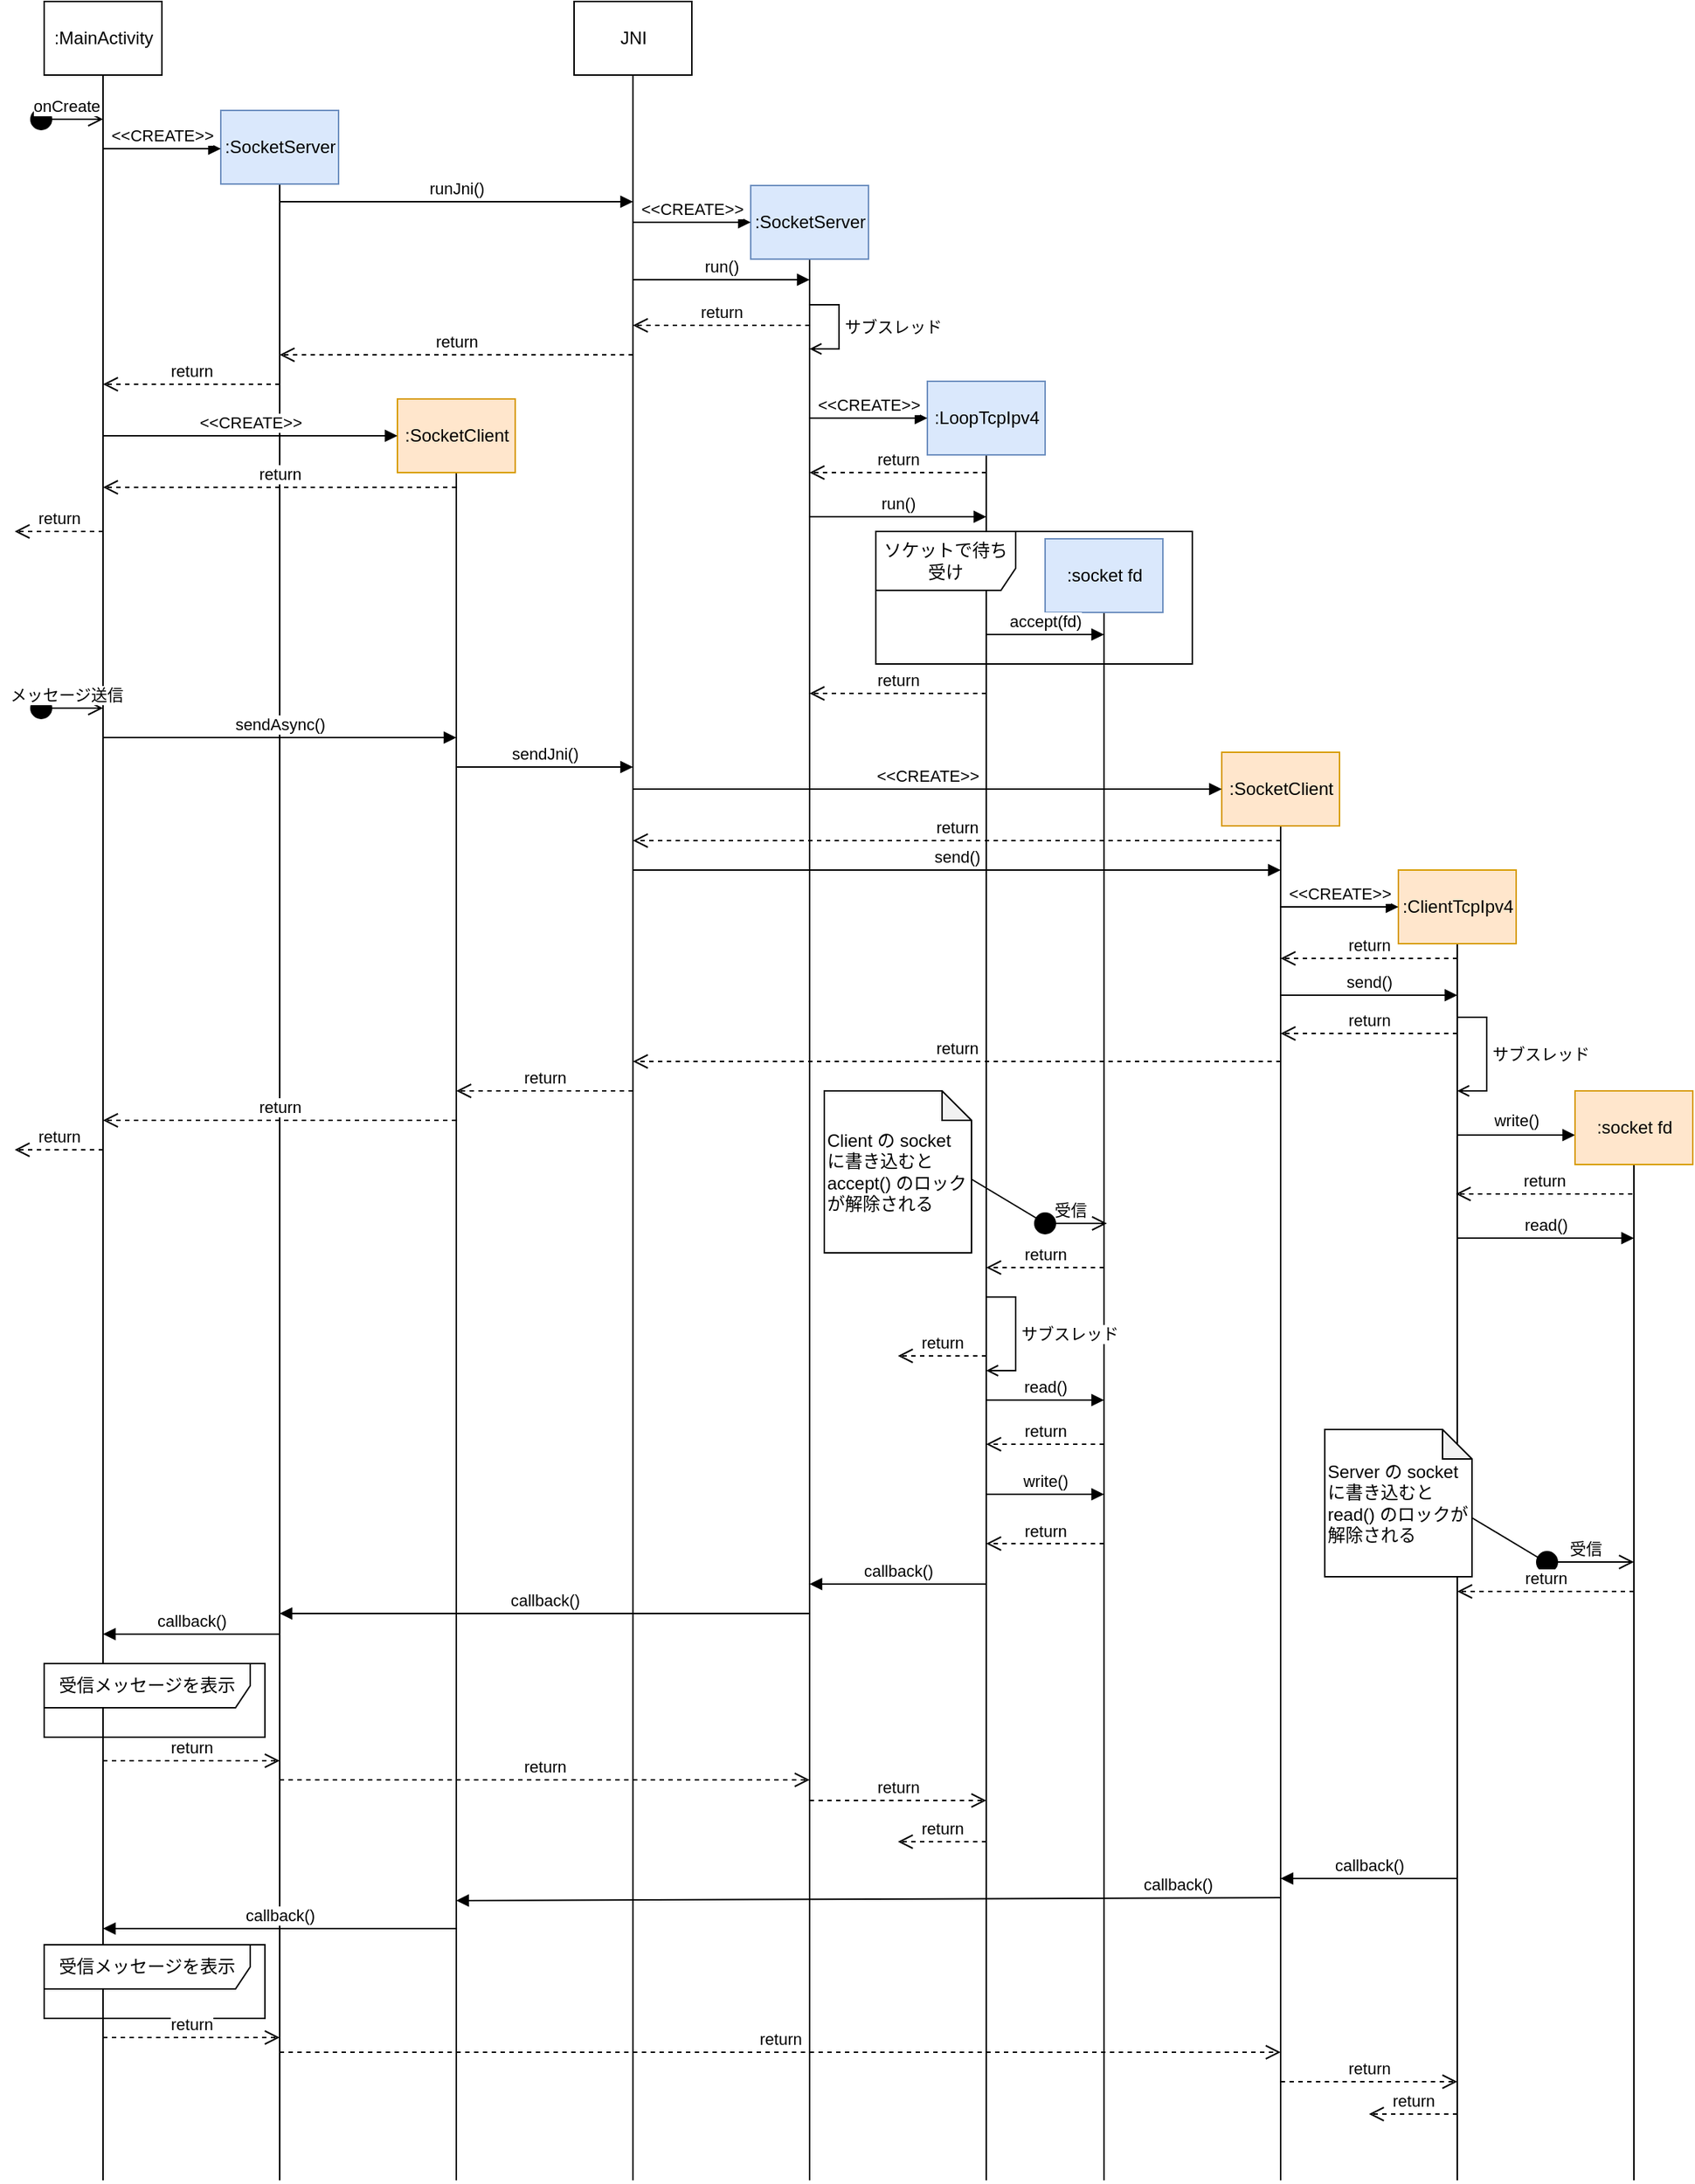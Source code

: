 <mxfile version="18.1.3" type="device"><diagram id="ki0-I_-C11qzLzrZSvMg" name="Page-1"><mxGraphModel dx="1238" dy="921" grid="1" gridSize="10" guides="1" tooltips="1" connect="1" arrows="1" fold="1" page="1" pageScale="1" pageWidth="827" pageHeight="1169" math="0" shadow="0"><root><mxCell id="0"/><mxCell id="1" parent="0"/><mxCell id="cSYrQ3DJQ4ALoSzXl8ST-2" style="edgeStyle=orthogonalEdgeStyle;rounded=0;orthogonalLoop=1;jettySize=auto;html=1;endArrow=none;endFill=0;" parent="1" source="cSYrQ3DJQ4ALoSzXl8ST-1" edge="1"><mxGeometry relative="1" as="geometry"><mxPoint x="80" y="1520" as="targetPoint"/></mxGeometry></mxCell><mxCell id="cSYrQ3DJQ4ALoSzXl8ST-1" value=":MainActivity" style="html=1;" parent="1" vertex="1"><mxGeometry x="40" y="40" width="80" height="50" as="geometry"/></mxCell><mxCell id="cSYrQ3DJQ4ALoSzXl8ST-4" style="edgeStyle=orthogonalEdgeStyle;rounded=0;orthogonalLoop=1;jettySize=auto;html=1;endArrow=none;endFill=0;" parent="1" source="cSYrQ3DJQ4ALoSzXl8ST-3" edge="1"><mxGeometry relative="1" as="geometry"><mxPoint x="200" y="1520" as="targetPoint"/><Array as="points"><mxPoint x="200" y="760"/></Array></mxGeometry></mxCell><mxCell id="cSYrQ3DJQ4ALoSzXl8ST-3" value=":SocketServer" style="html=1;fillColor=#dae8fc;strokeColor=#6c8ebf;" parent="1" vertex="1"><mxGeometry x="160" y="114" width="80" height="50" as="geometry"/></mxCell><mxCell id="cSYrQ3DJQ4ALoSzXl8ST-5" style="edgeStyle=orthogonalEdgeStyle;rounded=0;orthogonalLoop=1;jettySize=auto;html=1;endArrow=none;endFill=0;" parent="1" source="cSYrQ3DJQ4ALoSzXl8ST-6" edge="1"><mxGeometry relative="1" as="geometry"><mxPoint x="320" y="1520" as="targetPoint"/><Array as="points"><mxPoint x="320" y="760"/></Array></mxGeometry></mxCell><mxCell id="cSYrQ3DJQ4ALoSzXl8ST-6" value=":SocketClient" style="html=1;fillColor=#ffe6cc;strokeColor=#d79b00;" parent="1" vertex="1"><mxGeometry x="280" y="310" width="80" height="50" as="geometry"/></mxCell><mxCell id="cSYrQ3DJQ4ALoSzXl8ST-7" style="edgeStyle=orthogonalEdgeStyle;rounded=0;orthogonalLoop=1;jettySize=auto;html=1;endArrow=none;endFill=0;" parent="1" source="cSYrQ3DJQ4ALoSzXl8ST-8" edge="1"><mxGeometry relative="1" as="geometry"><mxPoint x="440" y="1520" as="targetPoint"/><Array as="points"><mxPoint x="440" y="760"/></Array></mxGeometry></mxCell><mxCell id="cSYrQ3DJQ4ALoSzXl8ST-8" value="JNI" style="html=1;" parent="1" vertex="1"><mxGeometry x="400" y="40" width="80" height="50" as="geometry"/></mxCell><mxCell id="cSYrQ3DJQ4ALoSzXl8ST-9" style="edgeStyle=orthogonalEdgeStyle;rounded=0;orthogonalLoop=1;jettySize=auto;html=1;endArrow=none;endFill=0;" parent="1" source="cSYrQ3DJQ4ALoSzXl8ST-10" edge="1"><mxGeometry relative="1" as="geometry"><mxPoint x="560" y="1520" as="targetPoint"/><Array as="points"><mxPoint x="560" y="760"/></Array></mxGeometry></mxCell><mxCell id="cSYrQ3DJQ4ALoSzXl8ST-10" value=":SocketServer" style="html=1;fillColor=#dae8fc;strokeColor=#6c8ebf;" parent="1" vertex="1"><mxGeometry x="520" y="165" width="80" height="50" as="geometry"/></mxCell><mxCell id="cSYrQ3DJQ4ALoSzXl8ST-11" style="edgeStyle=orthogonalEdgeStyle;rounded=0;orthogonalLoop=1;jettySize=auto;html=1;endArrow=none;endFill=0;" parent="1" source="cSYrQ3DJQ4ALoSzXl8ST-12" edge="1"><mxGeometry relative="1" as="geometry"><mxPoint x="880" y="1520" as="targetPoint"/><Array as="points"><mxPoint x="880" y="760"/></Array></mxGeometry></mxCell><mxCell id="cSYrQ3DJQ4ALoSzXl8ST-12" value=":SocketClient" style="html=1;fillColor=#ffe6cc;strokeColor=#d79b00;" parent="1" vertex="1"><mxGeometry x="840" y="550" width="80" height="50" as="geometry"/></mxCell><mxCell id="cSYrQ3DJQ4ALoSzXl8ST-13" style="edgeStyle=orthogonalEdgeStyle;rounded=0;orthogonalLoop=1;jettySize=auto;html=1;endArrow=none;endFill=0;" parent="1" source="cSYrQ3DJQ4ALoSzXl8ST-14" edge="1"><mxGeometry relative="1" as="geometry"><mxPoint x="680" y="1520" as="targetPoint"/><Array as="points"><mxPoint x="680" y="760"/></Array></mxGeometry></mxCell><mxCell id="cSYrQ3DJQ4ALoSzXl8ST-14" value=":LoopTcpIpv4" style="html=1;fillColor=#dae8fc;strokeColor=#6c8ebf;" parent="1" vertex="1"><mxGeometry x="640" y="298" width="80" height="50" as="geometry"/></mxCell><mxCell id="cSYrQ3DJQ4ALoSzXl8ST-15" style="edgeStyle=orthogonalEdgeStyle;rounded=0;orthogonalLoop=1;jettySize=auto;html=1;endArrow=none;endFill=0;" parent="1" source="cSYrQ3DJQ4ALoSzXl8ST-16" edge="1"><mxGeometry relative="1" as="geometry"><mxPoint x="1000" y="1520" as="targetPoint"/><Array as="points"><mxPoint x="1000" y="760"/></Array></mxGeometry></mxCell><mxCell id="cSYrQ3DJQ4ALoSzXl8ST-16" value=":ClientTcpIpv4" style="html=1;fillColor=#ffe6cc;strokeColor=#d79b00;" parent="1" vertex="1"><mxGeometry x="960" y="630" width="80" height="50" as="geometry"/></mxCell><mxCell id="cSYrQ3DJQ4ALoSzXl8ST-17" value="onCreate" style="html=1;verticalAlign=bottom;startArrow=circle;startFill=1;endArrow=open;startSize=6;endSize=8;rounded=0;" parent="1" edge="1"><mxGeometry width="80" relative="1" as="geometry"><mxPoint x="30" y="120" as="sourcePoint"/><mxPoint x="80" y="120" as="targetPoint"/></mxGeometry></mxCell><mxCell id="cSYrQ3DJQ4ALoSzXl8ST-18" value="&amp;lt;&amp;lt;CREATE&amp;gt;&amp;gt;" style="html=1;verticalAlign=bottom;endArrow=block;rounded=0;" parent="1" edge="1"><mxGeometry width="80" relative="1" as="geometry"><mxPoint x="80" y="140" as="sourcePoint"/><mxPoint x="160" y="140" as="targetPoint"/></mxGeometry></mxCell><mxCell id="cSYrQ3DJQ4ALoSzXl8ST-19" value="&amp;lt;&amp;lt;CREATE&amp;gt;&amp;gt;" style="html=1;verticalAlign=bottom;endArrow=block;rounded=0;entryX=0;entryY=0.5;entryDx=0;entryDy=0;" parent="1" target="cSYrQ3DJQ4ALoSzXl8ST-6" edge="1"><mxGeometry width="80" relative="1" as="geometry"><mxPoint x="80" y="335" as="sourcePoint"/><mxPoint x="160" y="340" as="targetPoint"/></mxGeometry></mxCell><mxCell id="cSYrQ3DJQ4ALoSzXl8ST-20" value="runJni()" style="html=1;verticalAlign=bottom;endArrow=block;rounded=0;" parent="1" edge="1"><mxGeometry width="80" relative="1" as="geometry"><mxPoint x="200" y="176" as="sourcePoint"/><mxPoint x="440" y="176" as="targetPoint"/></mxGeometry></mxCell><mxCell id="cSYrQ3DJQ4ALoSzXl8ST-21" value="return" style="html=1;verticalAlign=bottom;endArrow=open;dashed=1;endSize=8;rounded=0;" parent="1" edge="1"><mxGeometry relative="1" as="geometry"><mxPoint x="440" y="280" as="sourcePoint"/><mxPoint x="200" y="280" as="targetPoint"/></mxGeometry></mxCell><mxCell id="cSYrQ3DJQ4ALoSzXl8ST-22" value="run()" style="html=1;verticalAlign=bottom;endArrow=block;rounded=0;" parent="1" edge="1"><mxGeometry width="80" relative="1" as="geometry"><mxPoint x="440" y="229" as="sourcePoint"/><mxPoint x="560" y="229" as="targetPoint"/></mxGeometry></mxCell><mxCell id="cSYrQ3DJQ4ALoSzXl8ST-23" value="&amp;lt;&amp;lt;CREATE&amp;gt;&amp;gt;" style="html=1;verticalAlign=bottom;endArrow=block;rounded=0;entryX=0;entryY=0.5;entryDx=0;entryDy=0;" parent="1" target="cSYrQ3DJQ4ALoSzXl8ST-14" edge="1"><mxGeometry width="80" relative="1" as="geometry"><mxPoint x="560" y="323" as="sourcePoint"/><mxPoint x="530" y="348" as="targetPoint"/></mxGeometry></mxCell><mxCell id="cSYrQ3DJQ4ALoSzXl8ST-24" value="return" style="html=1;verticalAlign=bottom;endArrow=open;dashed=1;endSize=8;rounded=0;" parent="1" edge="1"><mxGeometry relative="1" as="geometry"><mxPoint x="560" y="260" as="sourcePoint"/><mxPoint x="440" y="260" as="targetPoint"/></mxGeometry></mxCell><mxCell id="cSYrQ3DJQ4ALoSzXl8ST-25" value="return" style="html=1;verticalAlign=bottom;endArrow=open;dashed=1;endSize=8;rounded=0;" parent="1" edge="1"><mxGeometry relative="1" as="geometry"><mxPoint x="200" y="300" as="sourcePoint"/><mxPoint x="80" y="300" as="targetPoint"/></mxGeometry></mxCell><mxCell id="cSYrQ3DJQ4ALoSzXl8ST-26" value="ソケットで待ち受け" style="shape=umlFrame;whiteSpace=wrap;html=1;width=95;height=40;" parent="1" vertex="1"><mxGeometry x="605" y="400" width="215" height="90" as="geometry"/></mxCell><mxCell id="cSYrQ3DJQ4ALoSzXl8ST-28" value="return" style="html=1;verticalAlign=bottom;endArrow=open;dashed=1;endSize=8;rounded=0;" parent="1" edge="1"><mxGeometry relative="1" as="geometry"><mxPoint x="320" y="370" as="sourcePoint"/><mxPoint x="80" y="370" as="targetPoint"/></mxGeometry></mxCell><mxCell id="cSYrQ3DJQ4ALoSzXl8ST-29" value="メッセージ送信" style="html=1;verticalAlign=bottom;startArrow=circle;startFill=1;endArrow=open;startSize=6;endSize=8;rounded=0;" parent="1" edge="1"><mxGeometry width="80" relative="1" as="geometry"><mxPoint x="30" y="520" as="sourcePoint"/><mxPoint x="80" y="520" as="targetPoint"/></mxGeometry></mxCell><mxCell id="cSYrQ3DJQ4ALoSzXl8ST-30" value="sendAsync()" style="html=1;verticalAlign=bottom;endArrow=block;rounded=0;" parent="1" edge="1"><mxGeometry width="80" relative="1" as="geometry"><mxPoint x="80" y="540" as="sourcePoint"/><mxPoint x="320" y="540" as="targetPoint"/></mxGeometry></mxCell><mxCell id="cSYrQ3DJQ4ALoSzXl8ST-31" value="sendJni()" style="html=1;verticalAlign=bottom;endArrow=block;rounded=0;" parent="1" edge="1"><mxGeometry width="80" relative="1" as="geometry"><mxPoint x="320" y="560" as="sourcePoint"/><mxPoint x="440" y="560" as="targetPoint"/></mxGeometry></mxCell><mxCell id="cSYrQ3DJQ4ALoSzXl8ST-32" value="&amp;lt;&amp;lt;CREATE&amp;gt;&amp;gt;" style="html=1;verticalAlign=bottom;endArrow=block;rounded=0;entryX=0;entryY=0.5;entryDx=0;entryDy=0;" parent="1" target="cSYrQ3DJQ4ALoSzXl8ST-10" edge="1"><mxGeometry width="80" relative="1" as="geometry"><mxPoint x="440" y="190" as="sourcePoint"/><mxPoint x="410" y="195" as="targetPoint"/></mxGeometry></mxCell><mxCell id="cSYrQ3DJQ4ALoSzXl8ST-34" value="&amp;lt;&amp;lt;CREATE&amp;gt;&amp;gt;" style="html=1;verticalAlign=bottom;endArrow=block;rounded=0;" parent="1" target="cSYrQ3DJQ4ALoSzXl8ST-12" edge="1"><mxGeometry width="80" relative="1" as="geometry"><mxPoint x="440" y="575" as="sourcePoint"/><mxPoint x="500" y="610" as="targetPoint"/></mxGeometry></mxCell><mxCell id="cSYrQ3DJQ4ALoSzXl8ST-35" value="send()" style="html=1;verticalAlign=bottom;endArrow=block;rounded=0;" parent="1" edge="1"><mxGeometry width="80" relative="1" as="geometry"><mxPoint x="440" y="630" as="sourcePoint"/><mxPoint x="880" y="630" as="targetPoint"/></mxGeometry></mxCell><mxCell id="cSYrQ3DJQ4ALoSzXl8ST-36" value="return" style="html=1;verticalAlign=bottom;endArrow=open;dashed=1;endSize=8;rounded=0;" parent="1" edge="1"><mxGeometry relative="1" as="geometry"><mxPoint x="880" y="610" as="sourcePoint"/><mxPoint x="440" y="610" as="targetPoint"/></mxGeometry></mxCell><mxCell id="cSYrQ3DJQ4ALoSzXl8ST-37" value="&amp;lt;&amp;lt;CREATE&amp;gt;&amp;gt;" style="html=1;verticalAlign=bottom;endArrow=block;rounded=0;entryX=0;entryY=0.5;entryDx=0;entryDy=0;" parent="1" target="cSYrQ3DJQ4ALoSzXl8ST-16" edge="1"><mxGeometry width="80" relative="1" as="geometry"><mxPoint x="880" y="655" as="sourcePoint"/><mxPoint x="840" y="700" as="targetPoint"/></mxGeometry></mxCell><mxCell id="cSYrQ3DJQ4ALoSzXl8ST-38" value="return" style="html=1;verticalAlign=bottom;endArrow=open;dashed=1;endSize=8;rounded=0;" parent="1" edge="1"><mxGeometry relative="1" as="geometry"><mxPoint x="1000" y="690" as="sourcePoint"/><mxPoint x="880" y="690" as="targetPoint"/></mxGeometry></mxCell><mxCell id="cSYrQ3DJQ4ALoSzXl8ST-39" value="send()" style="html=1;verticalAlign=bottom;endArrow=block;rounded=0;" parent="1" edge="1"><mxGeometry width="80" relative="1" as="geometry"><mxPoint x="880" y="715" as="sourcePoint"/><mxPoint x="1000" y="715" as="targetPoint"/></mxGeometry></mxCell><mxCell id="cSYrQ3DJQ4ALoSzXl8ST-40" value="受信" style="html=1;verticalAlign=bottom;startArrow=circle;startFill=1;endArrow=open;startSize=6;endSize=8;rounded=0;" parent="1" edge="1"><mxGeometry width="80" relative="1" as="geometry"><mxPoint x="712" y="870" as="sourcePoint"/><mxPoint x="762" y="870" as="targetPoint"/></mxGeometry></mxCell><mxCell id="cSYrQ3DJQ4ALoSzXl8ST-41" value="" style="html=1;verticalAlign=bottom;endArrow=block;rounded=0;" parent="1" edge="1"><mxGeometry width="80" relative="1" as="geometry"><mxPoint x="1000" y="810" as="sourcePoint"/><mxPoint x="1080" y="810" as="targetPoint"/></mxGeometry></mxCell><mxCell id="cSYrQ3DJQ4ALoSzXl8ST-46" value="write()" style="edgeLabel;html=1;align=center;verticalAlign=middle;resizable=0;points=[];" parent="cSYrQ3DJQ4ALoSzXl8ST-41" vertex="1" connectable="0"><mxGeometry x="-0.625" y="-1" relative="1" as="geometry"><mxPoint x="25" y="-11" as="offset"/></mxGeometry></mxCell><mxCell id="cSYrQ3DJQ4ALoSzXl8ST-68" style="edgeStyle=orthogonalEdgeStyle;rounded=0;orthogonalLoop=1;jettySize=auto;html=1;endArrow=none;endFill=0;" parent="1" source="cSYrQ3DJQ4ALoSzXl8ST-42" edge="1"><mxGeometry relative="1" as="geometry"><mxPoint x="760" y="1520" as="targetPoint"/></mxGeometry></mxCell><mxCell id="cSYrQ3DJQ4ALoSzXl8ST-42" value=":socket fd" style="html=1;fillColor=#dae8fc;strokeColor=#6c8ebf;" parent="1" vertex="1"><mxGeometry x="720" y="405" width="80" height="50" as="geometry"/></mxCell><mxCell id="cSYrQ3DJQ4ALoSzXl8ST-44" style="edgeStyle=orthogonalEdgeStyle;rounded=0;orthogonalLoop=1;jettySize=auto;html=1;endArrow=none;endFill=0;exitX=0.5;exitY=1;exitDx=0;exitDy=0;" parent="1" source="cSYrQ3DJQ4ALoSzXl8ST-45" edge="1"><mxGeometry relative="1" as="geometry"><mxPoint x="1120" y="1520" as="targetPoint"/><Array as="points"/><mxPoint x="1120" y="750" as="sourcePoint"/></mxGeometry></mxCell><mxCell id="cSYrQ3DJQ4ALoSzXl8ST-45" value=":socket fd" style="html=1;fillColor=#ffe6cc;strokeColor=#d79b00;" parent="1" vertex="1"><mxGeometry x="1080" y="780" width="80" height="50" as="geometry"/></mxCell><mxCell id="cSYrQ3DJQ4ALoSzXl8ST-47" value="return" style="html=1;verticalAlign=bottom;endArrow=open;dashed=1;endSize=8;rounded=0;" parent="1" edge="1"><mxGeometry relative="1" as="geometry"><mxPoint x="1119" y="850" as="sourcePoint"/><mxPoint x="999" y="850" as="targetPoint"/></mxGeometry></mxCell><mxCell id="cSYrQ3DJQ4ALoSzXl8ST-48" value="read()" style="html=1;verticalAlign=bottom;endArrow=block;rounded=0;" parent="1" edge="1"><mxGeometry width="80" relative="1" as="geometry"><mxPoint x="680" y="990" as="sourcePoint"/><mxPoint x="760" y="990" as="targetPoint"/></mxGeometry></mxCell><mxCell id="cSYrQ3DJQ4ALoSzXl8ST-49" value="write()" style="html=1;verticalAlign=bottom;endArrow=block;rounded=0;" parent="1" edge="1"><mxGeometry width="80" relative="1" as="geometry"><mxPoint x="680" y="1054" as="sourcePoint"/><mxPoint x="760" y="1054" as="targetPoint"/></mxGeometry></mxCell><mxCell id="cSYrQ3DJQ4ALoSzXl8ST-50" value="return" style="html=1;verticalAlign=bottom;endArrow=open;dashed=1;endSize=8;rounded=0;" parent="1" edge="1"><mxGeometry relative="1" as="geometry"><mxPoint x="760" y="1020" as="sourcePoint"/><mxPoint x="680" y="1020" as="targetPoint"/></mxGeometry></mxCell><mxCell id="cSYrQ3DJQ4ALoSzXl8ST-51" value="return" style="html=1;verticalAlign=bottom;endArrow=open;dashed=1;endSize=8;rounded=0;" parent="1" edge="1"><mxGeometry relative="1" as="geometry"><mxPoint x="760" y="1087.5" as="sourcePoint"/><mxPoint x="680" y="1087.5" as="targetPoint"/></mxGeometry></mxCell><mxCell id="cSYrQ3DJQ4ALoSzXl8ST-52" value="受信" style="html=1;verticalAlign=bottom;startArrow=circle;startFill=1;endArrow=open;startSize=6;endSize=8;rounded=0;" parent="1" edge="1"><mxGeometry width="80" relative="1" as="geometry"><mxPoint x="1053" y="1100" as="sourcePoint"/><mxPoint x="1120" y="1100" as="targetPoint"/></mxGeometry></mxCell><mxCell id="cSYrQ3DJQ4ALoSzXl8ST-53" value="read()" style="html=1;verticalAlign=bottom;endArrow=block;rounded=0;" parent="1" edge="1"><mxGeometry width="80" relative="1" as="geometry"><mxPoint x="1000" y="880" as="sourcePoint"/><mxPoint x="1120" y="880" as="targetPoint"/></mxGeometry></mxCell><mxCell id="cSYrQ3DJQ4ALoSzXl8ST-54" value="return" style="html=1;verticalAlign=bottom;endArrow=open;dashed=1;endSize=8;rounded=0;" parent="1" edge="1"><mxGeometry relative="1" as="geometry"><mxPoint x="1120" y="1120" as="sourcePoint"/><mxPoint x="1000" y="1120" as="targetPoint"/></mxGeometry></mxCell><mxCell id="cSYrQ3DJQ4ALoSzXl8ST-55" value="return" style="html=1;verticalAlign=bottom;endArrow=open;dashed=1;endSize=8;rounded=0;" parent="1" edge="1"><mxGeometry relative="1" as="geometry"><mxPoint x="1000" y="741" as="sourcePoint"/><mxPoint x="880" y="741" as="targetPoint"/></mxGeometry></mxCell><mxCell id="cSYrQ3DJQ4ALoSzXl8ST-56" value="return" style="html=1;verticalAlign=bottom;endArrow=open;dashed=1;endSize=8;rounded=0;" parent="1" edge="1"><mxGeometry relative="1" as="geometry"><mxPoint x="880" y="760" as="sourcePoint"/><mxPoint x="440" y="760" as="targetPoint"/></mxGeometry></mxCell><mxCell id="cSYrQ3DJQ4ALoSzXl8ST-59" value="サブスレッド" style="edgeStyle=orthogonalEdgeStyle;html=1;align=left;spacingLeft=2;endArrow=open;rounded=0;endFill=0;" parent="1" edge="1"><mxGeometry relative="1" as="geometry"><mxPoint x="1000" y="730" as="sourcePoint"/><Array as="points"><mxPoint x="1020" y="730"/><mxPoint x="1020" y="780"/><mxPoint x="1005" y="780"/></Array><mxPoint x="1000" y="780" as="targetPoint"/></mxGeometry></mxCell><mxCell id="cSYrQ3DJQ4ALoSzXl8ST-60" value="サブスレッド" style="edgeStyle=orthogonalEdgeStyle;html=1;align=left;spacingLeft=2;endArrow=open;rounded=0;endFill=0;" parent="1" edge="1"><mxGeometry relative="1" as="geometry"><mxPoint x="560" y="246" as="sourcePoint"/><Array as="points"><mxPoint x="580" y="246"/><mxPoint x="580" y="276"/></Array><mxPoint x="560" y="276" as="targetPoint"/></mxGeometry></mxCell><mxCell id="cSYrQ3DJQ4ALoSzXl8ST-61" value="return" style="html=1;verticalAlign=bottom;endArrow=open;dashed=1;endSize=8;rounded=0;" parent="1" edge="1"><mxGeometry relative="1" as="geometry"><mxPoint x="680" y="360" as="sourcePoint"/><mxPoint x="560" y="360" as="targetPoint"/></mxGeometry></mxCell><mxCell id="cSYrQ3DJQ4ALoSzXl8ST-62" value="run()" style="html=1;verticalAlign=bottom;endArrow=block;rounded=0;" parent="1" edge="1"><mxGeometry width="80" relative="1" as="geometry"><mxPoint x="560" y="390" as="sourcePoint"/><mxPoint x="680" y="390" as="targetPoint"/></mxGeometry></mxCell><mxCell id="cSYrQ3DJQ4ALoSzXl8ST-63" value="return" style="html=1;verticalAlign=bottom;endArrow=open;dashed=1;endSize=8;rounded=0;" parent="1" edge="1"><mxGeometry relative="1" as="geometry"><mxPoint x="680" y="510" as="sourcePoint"/><mxPoint x="560" y="510" as="targetPoint"/></mxGeometry></mxCell><mxCell id="cSYrQ3DJQ4ALoSzXl8ST-64" value="return" style="html=1;verticalAlign=bottom;endArrow=open;dashed=1;endSize=8;rounded=0;" parent="1" edge="1"><mxGeometry relative="1" as="geometry"><mxPoint x="440" y="780" as="sourcePoint"/><mxPoint x="320" y="780" as="targetPoint"/></mxGeometry></mxCell><mxCell id="cSYrQ3DJQ4ALoSzXl8ST-65" value="return" style="html=1;verticalAlign=bottom;endArrow=open;dashed=1;endSize=8;rounded=0;" parent="1" edge="1"><mxGeometry relative="1" as="geometry"><mxPoint x="320" y="800" as="sourcePoint"/><mxPoint x="80" y="800" as="targetPoint"/></mxGeometry></mxCell><mxCell id="cSYrQ3DJQ4ALoSzXl8ST-66" value="return" style="html=1;verticalAlign=bottom;endArrow=open;dashed=1;endSize=8;rounded=0;" parent="1" edge="1"><mxGeometry relative="1" as="geometry"><mxPoint x="80" y="400" as="sourcePoint"/><mxPoint x="20" y="400" as="targetPoint"/></mxGeometry></mxCell><mxCell id="cSYrQ3DJQ4ALoSzXl8ST-67" value="return" style="html=1;verticalAlign=bottom;endArrow=open;dashed=1;endSize=8;rounded=0;" parent="1" edge="1"><mxGeometry relative="1" as="geometry"><mxPoint x="80" y="820" as="sourcePoint"/><mxPoint x="20" y="820" as="targetPoint"/></mxGeometry></mxCell><mxCell id="cSYrQ3DJQ4ALoSzXl8ST-69" value="callback()" style="html=1;verticalAlign=bottom;endArrow=block;rounded=0;" parent="1" edge="1"><mxGeometry width="80" relative="1" as="geometry"><mxPoint x="680" y="1115" as="sourcePoint"/><mxPoint x="560" y="1115" as="targetPoint"/></mxGeometry></mxCell><mxCell id="cSYrQ3DJQ4ALoSzXl8ST-70" value="callback()" style="html=1;verticalAlign=bottom;endArrow=block;rounded=0;" parent="1" edge="1"><mxGeometry width="80" relative="1" as="geometry"><mxPoint x="560" y="1135" as="sourcePoint"/><mxPoint x="200" y="1135" as="targetPoint"/></mxGeometry></mxCell><mxCell id="cSYrQ3DJQ4ALoSzXl8ST-71" value="callback()" style="html=1;verticalAlign=bottom;endArrow=block;rounded=0;" parent="1" edge="1"><mxGeometry width="80" relative="1" as="geometry"><mxPoint x="200" y="1149" as="sourcePoint"/><mxPoint x="80" y="1149" as="targetPoint"/></mxGeometry></mxCell><mxCell id="cSYrQ3DJQ4ALoSzXl8ST-72" value="受信メッセージを表示" style="shape=umlFrame;whiteSpace=wrap;html=1;width=140;height=30;" parent="1" vertex="1"><mxGeometry x="40" y="1169" width="150" height="50" as="geometry"/></mxCell><mxCell id="cSYrQ3DJQ4ALoSzXl8ST-73" value="return" style="html=1;verticalAlign=bottom;endArrow=open;dashed=1;endSize=8;rounded=0;" parent="1" edge="1"><mxGeometry relative="1" as="geometry"><mxPoint x="80" y="1235" as="sourcePoint"/><mxPoint x="200" y="1235" as="targetPoint"/></mxGeometry></mxCell><mxCell id="cSYrQ3DJQ4ALoSzXl8ST-74" value="return" style="html=1;verticalAlign=bottom;endArrow=open;dashed=1;endSize=8;rounded=0;" parent="1" edge="1"><mxGeometry relative="1" as="geometry"><mxPoint x="200" y="1248" as="sourcePoint"/><mxPoint x="560" y="1248" as="targetPoint"/></mxGeometry></mxCell><mxCell id="cSYrQ3DJQ4ALoSzXl8ST-75" value="return" style="html=1;verticalAlign=bottom;endArrow=open;dashed=1;endSize=8;rounded=0;" parent="1" edge="1"><mxGeometry relative="1" as="geometry"><mxPoint x="560" y="1262" as="sourcePoint"/><mxPoint x="680" y="1262" as="targetPoint"/></mxGeometry></mxCell><mxCell id="cSYrQ3DJQ4ALoSzXl8ST-76" value="callback()" style="html=1;verticalAlign=bottom;endArrow=block;rounded=0;" parent="1" edge="1"><mxGeometry width="80" relative="1" as="geometry"><mxPoint x="1000" y="1315" as="sourcePoint"/><mxPoint x="880" y="1315" as="targetPoint"/></mxGeometry></mxCell><mxCell id="cSYrQ3DJQ4ALoSzXl8ST-77" value="callback()" style="html=1;verticalAlign=bottom;endArrow=block;rounded=0;" parent="1" edge="1"><mxGeometry x="-0.75" width="80" relative="1" as="geometry"><mxPoint x="880" y="1328" as="sourcePoint"/><mxPoint x="320" y="1330" as="targetPoint"/><mxPoint as="offset"/></mxGeometry></mxCell><mxCell id="cSYrQ3DJQ4ALoSzXl8ST-78" value="callback()" style="html=1;verticalAlign=bottom;endArrow=block;rounded=0;" parent="1" edge="1"><mxGeometry width="80" relative="1" as="geometry"><mxPoint x="320" y="1349" as="sourcePoint"/><mxPoint x="80" y="1349" as="targetPoint"/></mxGeometry></mxCell><mxCell id="cSYrQ3DJQ4ALoSzXl8ST-79" value="受信メッセージを表示" style="shape=umlFrame;whiteSpace=wrap;html=1;width=140;height=30;" parent="1" vertex="1"><mxGeometry x="40" y="1360" width="150" height="50" as="geometry"/></mxCell><mxCell id="cSYrQ3DJQ4ALoSzXl8ST-80" value="return" style="html=1;verticalAlign=bottom;endArrow=open;dashed=1;endSize=8;rounded=0;" parent="1" edge="1"><mxGeometry relative="1" as="geometry"><mxPoint x="80" y="1423" as="sourcePoint"/><mxPoint x="200" y="1423" as="targetPoint"/></mxGeometry></mxCell><mxCell id="cSYrQ3DJQ4ALoSzXl8ST-81" value="return" style="html=1;verticalAlign=bottom;endArrow=open;dashed=1;endSize=8;rounded=0;" parent="1" edge="1"><mxGeometry relative="1" as="geometry"><mxPoint x="200" y="1433" as="sourcePoint"/><mxPoint x="880" y="1433" as="targetPoint"/></mxGeometry></mxCell><mxCell id="cSYrQ3DJQ4ALoSzXl8ST-82" value="return" style="html=1;verticalAlign=bottom;endArrow=open;dashed=1;endSize=8;rounded=0;" parent="1" edge="1"><mxGeometry relative="1" as="geometry"><mxPoint x="880" y="1453" as="sourcePoint"/><mxPoint x="1000" y="1453" as="targetPoint"/></mxGeometry></mxCell><mxCell id="cSYrQ3DJQ4ALoSzXl8ST-83" value="return" style="html=1;verticalAlign=bottom;endArrow=open;dashed=1;endSize=8;rounded=0;" parent="1" edge="1"><mxGeometry relative="1" as="geometry"><mxPoint x="680" y="960" as="sourcePoint"/><mxPoint x="620" y="960" as="targetPoint"/></mxGeometry></mxCell><mxCell id="cSYrQ3DJQ4ALoSzXl8ST-84" value="return" style="html=1;verticalAlign=bottom;endArrow=open;dashed=1;endSize=8;rounded=0;" parent="1" edge="1"><mxGeometry relative="1" as="geometry"><mxPoint x="1000" y="1475" as="sourcePoint"/><mxPoint x="940" y="1475" as="targetPoint"/></mxGeometry></mxCell><mxCell id="cSYrQ3DJQ4ALoSzXl8ST-85" value="サブスレッド" style="edgeStyle=orthogonalEdgeStyle;html=1;align=left;spacingLeft=2;endArrow=open;rounded=0;endFill=0;" parent="1" edge="1"><mxGeometry relative="1" as="geometry"><mxPoint x="680" y="920" as="sourcePoint"/><Array as="points"><mxPoint x="700" y="920"/><mxPoint x="700" y="970"/><mxPoint x="680" y="970"/></Array><mxPoint x="680" y="970" as="targetPoint"/></mxGeometry></mxCell><mxCell id="BkWZyxN--UpBQ5F9y7EH-1" value="Client の socket に書き込むとaccept() のロックが解除される" style="shape=note;whiteSpace=wrap;html=1;backgroundOutline=1;darkOpacity=0.05;size=20;align=left;" vertex="1" parent="1"><mxGeometry x="570" y="780" width="100" height="110" as="geometry"/></mxCell><mxCell id="BkWZyxN--UpBQ5F9y7EH-3" value="" style="endArrow=none;html=1;rounded=0;" edge="1" parent="1"><mxGeometry width="50" height="50" relative="1" as="geometry"><mxPoint x="720" y="870" as="sourcePoint"/><mxPoint x="670" y="840" as="targetPoint"/></mxGeometry></mxCell><mxCell id="BkWZyxN--UpBQ5F9y7EH-4" value="accept(fd)" style="html=1;verticalAlign=bottom;endArrow=block;rounded=0;" edge="1" parent="1"><mxGeometry width="80" relative="1" as="geometry"><mxPoint x="680" y="470" as="sourcePoint"/><mxPoint x="760" y="470" as="targetPoint"/></mxGeometry></mxCell><mxCell id="BkWZyxN--UpBQ5F9y7EH-5" value="return" style="html=1;verticalAlign=bottom;endArrow=open;dashed=1;endSize=8;rounded=0;" edge="1" parent="1"><mxGeometry relative="1" as="geometry"><mxPoint x="760" y="900" as="sourcePoint"/><mxPoint x="680" y="900" as="targetPoint"/></mxGeometry></mxCell><mxCell id="BkWZyxN--UpBQ5F9y7EH-6" value="Server の socket に書き込むとread() のロックが解除される" style="shape=note;whiteSpace=wrap;html=1;backgroundOutline=1;darkOpacity=0.05;size=20;align=left;" vertex="1" parent="1"><mxGeometry x="910" y="1010" width="100" height="100" as="geometry"/></mxCell><mxCell id="BkWZyxN--UpBQ5F9y7EH-7" value="" style="endArrow=none;html=1;rounded=0;" edge="1" parent="1"><mxGeometry width="50" height="50" relative="1" as="geometry"><mxPoint x="1060" y="1100" as="sourcePoint"/><mxPoint x="1010" y="1070" as="targetPoint"/></mxGeometry></mxCell><mxCell id="BkWZyxN--UpBQ5F9y7EH-8" value="return" style="html=1;verticalAlign=bottom;endArrow=open;dashed=1;endSize=8;rounded=0;" edge="1" parent="1"><mxGeometry relative="1" as="geometry"><mxPoint x="680" y="1290" as="sourcePoint"/><mxPoint x="620" y="1290" as="targetPoint"/></mxGeometry></mxCell></root></mxGraphModel></diagram></mxfile>